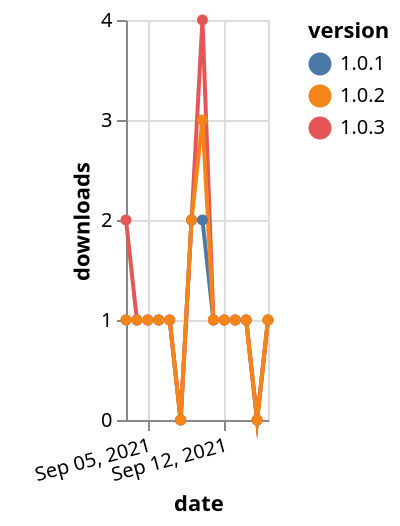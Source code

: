 {"$schema": "https://vega.github.io/schema/vega-lite/v5.json", "description": "A simple bar chart with embedded data.", "data": {"values": [{"date": "2021-09-03", "total": 148, "delta": 1, "version": "1.0.1"}, {"date": "2021-09-04", "total": 149, "delta": 1, "version": "1.0.1"}, {"date": "2021-09-05", "total": 150, "delta": 1, "version": "1.0.1"}, {"date": "2021-09-06", "total": 151, "delta": 1, "version": "1.0.1"}, {"date": "2021-09-07", "total": 152, "delta": 1, "version": "1.0.1"}, {"date": "2021-09-08", "total": 152, "delta": 0, "version": "1.0.1"}, {"date": "2021-09-09", "total": 154, "delta": 2, "version": "1.0.1"}, {"date": "2021-09-10", "total": 156, "delta": 2, "version": "1.0.1"}, {"date": "2021-09-11", "total": 157, "delta": 1, "version": "1.0.1"}, {"date": "2021-09-12", "total": 158, "delta": 1, "version": "1.0.1"}, {"date": "2021-09-13", "total": 159, "delta": 1, "version": "1.0.1"}, {"date": "2021-09-14", "total": 160, "delta": 1, "version": "1.0.1"}, {"date": "2021-09-15", "total": 160, "delta": 0, "version": "1.0.1"}, {"date": "2021-09-16", "total": 161, "delta": 1, "version": "1.0.1"}, {"date": "2021-09-03", "total": 86, "delta": 2, "version": "1.0.3"}, {"date": "2021-09-04", "total": 87, "delta": 1, "version": "1.0.3"}, {"date": "2021-09-05", "total": 88, "delta": 1, "version": "1.0.3"}, {"date": "2021-09-06", "total": 89, "delta": 1, "version": "1.0.3"}, {"date": "2021-09-07", "total": 90, "delta": 1, "version": "1.0.3"}, {"date": "2021-09-08", "total": 90, "delta": 0, "version": "1.0.3"}, {"date": "2021-09-09", "total": 92, "delta": 2, "version": "1.0.3"}, {"date": "2021-09-10", "total": 96, "delta": 4, "version": "1.0.3"}, {"date": "2021-09-11", "total": 97, "delta": 1, "version": "1.0.3"}, {"date": "2021-09-12", "total": 98, "delta": 1, "version": "1.0.3"}, {"date": "2021-09-13", "total": 99, "delta": 1, "version": "1.0.3"}, {"date": "2021-09-14", "total": 100, "delta": 1, "version": "1.0.3"}, {"date": "2021-09-15", "total": 100, "delta": 0, "version": "1.0.3"}, {"date": "2021-09-16", "total": 101, "delta": 1, "version": "1.0.3"}, {"date": "2021-09-03", "total": 202, "delta": 1, "version": "1.0.2"}, {"date": "2021-09-04", "total": 203, "delta": 1, "version": "1.0.2"}, {"date": "2021-09-05", "total": 204, "delta": 1, "version": "1.0.2"}, {"date": "2021-09-06", "total": 205, "delta": 1, "version": "1.0.2"}, {"date": "2021-09-07", "total": 206, "delta": 1, "version": "1.0.2"}, {"date": "2021-09-08", "total": 206, "delta": 0, "version": "1.0.2"}, {"date": "2021-09-09", "total": 208, "delta": 2, "version": "1.0.2"}, {"date": "2021-09-10", "total": 211, "delta": 3, "version": "1.0.2"}, {"date": "2021-09-11", "total": 212, "delta": 1, "version": "1.0.2"}, {"date": "2021-09-12", "total": 213, "delta": 1, "version": "1.0.2"}, {"date": "2021-09-13", "total": 214, "delta": 1, "version": "1.0.2"}, {"date": "2021-09-14", "total": 215, "delta": 1, "version": "1.0.2"}, {"date": "2021-09-15", "total": 215, "delta": 0, "version": "1.0.2"}, {"date": "2021-09-16", "total": 216, "delta": 1, "version": "1.0.2"}]}, "width": "container", "mark": {"type": "line", "point": {"filled": true}}, "encoding": {"x": {"field": "date", "type": "temporal", "timeUnit": "yearmonthdate", "title": "date", "axis": {"labelAngle": -15}}, "y": {"field": "delta", "type": "quantitative", "title": "downloads"}, "color": {"field": "version", "type": "nominal"}, "tooltip": {"field": "delta"}}}